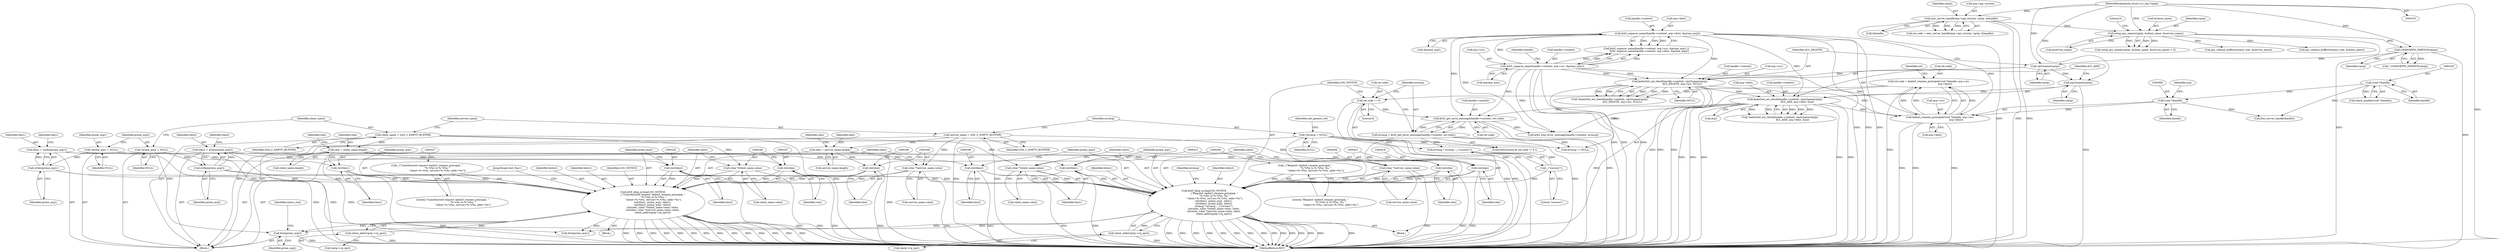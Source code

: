 digraph "0_krb5_83ed75feba32e46f736fcce0d96a0445f29b96c2_18@API" {
"1000442" [label="(Call,free(prime_arg2))"];
"1000322" [label="(Call,krb5_klog_syslog(LOG_NOTICE,\n                         _(\"Unauthorized request: kadm5_rename_principal, \"\n                           \"%.*s%s to %.*s%s, \"\n                           \"client=%.*s%s, service=%.*s%s, addr=%s\"),\n                         (int)tlen1, prime_arg1, tdots1,\n                         (int)tlen2, prime_arg2, tdots2,\n                         (int)clen, (char *)client_name.value, cdots,\n                         (int)slen, (char *)service_name.value, sdots,\n                         client_addr(rqstp->rq_xprt)))"];
"1000324" [label="(Call,_(\"Unauthorized request: kadm5_rename_principal, \"\n                           \"%.*s%s to %.*s%s, \"\n                           \"client=%.*s%s, service=%.*s%s, addr=%s\"))"];
"1000326" [label="(Call,(int)tlen1)"];
"1000209" [label="(Call,tlen1 = strlen(prime_arg1))"];
"1000211" [label="(Call,strlen(prime_arg1))"];
"1000109" [label="(Call,*prime_arg1 = NULL)"];
"1000331" [label="(Call,(int)tlen2)"];
"1000218" [label="(Call,tlen2 = strlen(prime_arg2))"];
"1000220" [label="(Call,strlen(prime_arg2))"];
"1000113" [label="(Call,*prime_arg2 = NULL)"];
"1000336" [label="(Call,(int)clen)"];
"1000227" [label="(Call,clen = client_name.length)"];
"1000117" [label="(Call,client_name = GSS_C_EMPTY_BUFFER)"];
"1000339" [label="(Call,(char *)client_name.value)"];
"1000345" [label="(Call,(int)slen)"];
"1000237" [label="(Call,slen = service_name.length)"];
"1000121" [label="(Call,service_name = GSS_C_EMPTY_BUFFER)"];
"1000348" [label="(Call,(char *)service_name.value)"];
"1000354" [label="(Call,client_addr(rqstp->rq_xprt))"];
"1000389" [label="(Call,krb5_klog_syslog(LOG_NOTICE,\n                         _(\"Request: kadm5_rename_principal, \"\n                           \"%.*s%s to %.*s%s, %s, \"\n                           \"client=%.*s%s, service=%.*s%s, addr=%s\"),\n                         (int)tlen1, prime_arg1, tdots1,\n                         (int)tlen2, prime_arg2, tdots2,\n                         errmsg ? errmsg : _(\"success\"),\n                         (int)clen, (char *)client_name.value, cdots,\n                         (int)slen, (char *)service_name.value, sdots,\n                         client_addr(rqstp->rq_xprt)))"];
"1000391" [label="(Call,_(\"Request: kadm5_rename_principal, \"\n                           \"%.*s%s to %.*s%s, %s, \"\n                           \"client=%.*s%s, service=%.*s%s, addr=%s\"))"];
"1000393" [label="(Call,(int)tlen1)"];
"1000398" [label="(Call,(int)tlen2)"];
"1000128" [label="(Call,*errmsg = NULL)"];
"1000380" [label="(Call,errmsg = krb5_get_error_message(handle->context, ret.code))"];
"1000382" [label="(Call,krb5_get_error_message(handle->context, ret.code))"];
"1000193" [label="(Call,krb5_unparse_name(handle->context, arg->dest, &prime_arg2))"];
"1000184" [label="(Call,krb5_unparse_name(handle->context, arg->src, &prime_arg1))"];
"1000278" [label="(Call,kadm5int_acl_check(handle->context, rqst2name(rqstp),\n                                ACL_ADD, arg->dest, &rp))"];
"1000259" [label="(Call,kadm5int_acl_check(handle->context, rqst2name(rqstp),\n                                ACL_DELETE, arg->src, NULL))"];
"1000263" [label="(Call,rqst2name(rqstp))"];
"1000254" [label="(Call,CHANGEPW_SERVICE(rqstp))"];
"1000168" [label="(Call,setup_gss_names(rqstp, &client_name, &service_name))"];
"1000148" [label="(Call,new_server_handle(arg->api_version, rqstp, &handle))"];
"1000105" [label="(MethodParameterIn,struct svc_req *rqstp)"];
"1000282" [label="(Call,rqst2name(rqstp))"];
"1000375" [label="(Call,ret.code != 0)"];
"1000360" [label="(Call,ret.code = kadm5_rename_principal((void *)handle, arg->src,\n                                          arg->dest))"];
"1000364" [label="(Call,kadm5_rename_principal((void *)handle, arg->src,\n                                          arg->dest))"];
"1000365" [label="(Call,(void *)handle)"];
"1000162" [label="(Call,(void *)handle)"];
"1000406" [label="(Call,_(\"success\"))"];
"1000408" [label="(Call,(int)clen)"];
"1000411" [label="(Call,(char *)client_name.value)"];
"1000417" [label="(Call,(int)slen)"];
"1000420" [label="(Call,(char *)service_name.value)"];
"1000426" [label="(Call,client_addr(rqstp->rq_xprt))"];
"1000345" [label="(Call,(int)slen)"];
"1000195" [label="(Identifier,handle)"];
"1000431" [label="(Call,errmsg != NULL)"];
"1000110" [label="(Identifier,prime_arg1)"];
"1000443" [label="(Identifier,prime_arg2)"];
"1000382" [label="(Call,krb5_get_error_message(handle->context, ret.code))"];
"1000172" [label="(Call,&service_name)"];
"1000113" [label="(Call,*prime_arg2 = NULL)"];
"1000234" [label="(Identifier,clen)"];
"1000130" [label="(Identifier,NULL)"];
"1000105" [label="(MethodParameterIn,struct svc_req *rqstp)"];
"1000162" [label="(Call,(void *)handle)"];
"1000219" [label="(Identifier,tlen2)"];
"1000122" [label="(Identifier,service_name)"];
"1000334" [label="(Identifier,prime_arg2)"];
"1000215" [label="(Identifier,tlen1)"];
"1000194" [label="(Call,handle->context)"];
"1000263" [label="(Call,rqst2name(rqstp))"];
"1000407" [label="(Literal,\"success\")"];
"1000260" [label="(Call,handle->context)"];
"1000419" [label="(Identifier,slen)"];
"1000417" [label="(Call,(int)slen)"];
"1000397" [label="(Identifier,tdots1)"];
"1000212" [label="(Identifier,prime_arg1)"];
"1000253" [label="(Call,! CHANGEPW_SERVICE(rqstp))"];
"1000188" [label="(Call,arg->src)"];
"1000355" [label="(Call,rqstp->rq_xprt)"];
"1000403" [label="(Call,errmsg ? errmsg : _(\"success\"))"];
"1000321" [label="(Block,)"];
"1000285" [label="(Call,arg->dest)"];
"1000406" [label="(Call,_(\"success\"))"];
"1000224" [label="(Identifier,tlen2)"];
"1000377" [label="(Identifier,ret)"];
"1000152" [label="(Identifier,rqstp)"];
"1000361" [label="(Call,ret.code)"];
"1000368" [label="(Call,arg->src)"];
"1000427" [label="(Call,rqstp->rq_xprt)"];
"1000367" [label="(Identifier,handle)"];
"1000446" [label="(Identifier,minor_stat)"];
"1000331" [label="(Call,(int)tlen2)"];
"1000279" [label="(Call,handle->context)"];
"1000121" [label="(Call,service_name = GSS_C_EMPTY_BUFFER)"];
"1000193" [label="(Call,krb5_unparse_name(handle->context, arg->dest, &prime_arg2))"];
"1000449" [label="(Call,gss_release_buffer(&minor_stat, &service_name))"];
"1000360" [label="(Call,ret.code = kadm5_rename_principal((void *)handle, arg->src,\n                                          arg->dest))"];
"1000148" [label="(Call,new_server_handle(arg->api_version, rqstp, &handle))"];
"1000434" [label="(Call,krb5_free_error_message(handle->context, errmsg))"];
"1000439" [label="(JumpTarget,exit_func:)"];
"1000442" [label="(Call,free(prime_arg2))"];
"1000239" [label="(Call,service_name.length)"];
"1000326" [label="(Call,(int)tlen1)"];
"1000106" [label="(Block,)"];
"1000359" [label="(Block,)"];
"1000115" [label="(Identifier,NULL)"];
"1000401" [label="(Identifier,prime_arg2)"];
"1000168" [label="(Call,setup_gss_names(rqstp, &client_name, &service_name))"];
"1000375" [label="(Call,ret.code != 0)"];
"1000220" [label="(Call,strlen(prime_arg2))"];
"1000161" [label="(Call,check_handle((void *)handle))"];
"1000111" [label="(Identifier,NULL)"];
"1000269" [label="(Identifier,NULL)"];
"1000227" [label="(Call,clen = client_name.length)"];
"1000149" [label="(Call,arg->api_version)"];
"1000338" [label="(Identifier,clen)"];
"1000374" [label="(ControlStructure,if( ret.code != 0 ))"];
"1000392" [label="(Literal,\"Request: kadm5_rename_principal, \"\n                           \"%.*s%s to %.*s%s, %s, \"\n                           \"client=%.*s%s, service=%.*s%s, addr=%s\")"];
"1000408" [label="(Call,(int)clen)"];
"1000432" [label="(Identifier,errmsg)"];
"1000350" [label="(Call,service_name.value)"];
"1000328" [label="(Identifier,tlen1)"];
"1000396" [label="(Identifier,prime_arg1)"];
"1000191" [label="(Call,&prime_arg1)"];
"1000440" [label="(Call,free(prime_arg1))"];
"1000333" [label="(Identifier,tlen2)"];
"1000278" [label="(Call,kadm5int_acl_check(handle->context, rqst2name(rqstp),\n                                ACL_ADD, arg->dest, &rp))"];
"1000383" [label="(Call,handle->context)"];
"1000153" [label="(Call,&handle)"];
"1000228" [label="(Identifier,clen)"];
"1000277" [label="(Call,!kadm5int_acl_check(handle->context, rqst2name(rqstp),\n                                ACL_ADD, arg->dest, &rp))"];
"1000411" [label="(Call,(char *)client_name.value)"];
"1000282" [label="(Call,rqst2name(rqstp))"];
"1000335" [label="(Identifier,tdots2)"];
"1000218" [label="(Call,tlen2 = strlen(prime_arg2))"];
"1000380" [label="(Call,errmsg = krb5_get_error_message(handle->context, ret.code))"];
"1000221" [label="(Identifier,prime_arg2)"];
"1000140" [label="(Identifier,xdr_generic_ret)"];
"1000365" [label="(Call,(void *)handle)"];
"1000324" [label="(Call,_(\"Unauthorized request: kadm5_rename_principal, \"\n                           \"%.*s%s to %.*s%s, \"\n                           \"client=%.*s%s, service=%.*s%s, addr=%s\"))"];
"1000164" [label="(Identifier,handle)"];
"1000266" [label="(Call,arg->src)"];
"1000371" [label="(Call,arg->dest)"];
"1000325" [label="(Literal,\"Unauthorized request: kadm5_rename_principal, \"\n                           \"%.*s%s to %.*s%s, \"\n                           \"client=%.*s%s, service=%.*s%s, addr=%s\")"];
"1000129" [label="(Identifier,errmsg)"];
"1000238" [label="(Identifier,slen)"];
"1000118" [label="(Identifier,client_name)"];
"1000420" [label="(Call,(char *)service_name.value)"];
"1000376" [label="(Call,ret.code)"];
"1000209" [label="(Call,tlen1 = strlen(prime_arg1))"];
"1000200" [label="(Call,&prime_arg2)"];
"1000353" [label="(Identifier,sdots)"];
"1000197" [label="(Call,arg->dest)"];
"1000369" [label="(Identifier,arg)"];
"1000119" [label="(Identifier,GSS_C_EMPTY_BUFFER)"];
"1000144" [label="(Call,ret.code = new_server_handle(arg->api_version, rqstp, &handle))"];
"1000184" [label="(Call,krb5_unparse_name(handle->context, arg->src, &prime_arg1))"];
"1000264" [label="(Identifier,rqstp)"];
"1000244" [label="(Identifier,slen)"];
"1000117" [label="(Call,client_name = GSS_C_EMPTY_BUFFER)"];
"1000229" [label="(Call,client_name.length)"];
"1000410" [label="(Identifier,clen)"];
"1000426" [label="(Call,client_addr(rqstp->rq_xprt))"];
"1000398" [label="(Call,(int)tlen2)"];
"1000348" [label="(Call,(char *)service_name.value)"];
"1000341" [label="(Call,client_name.value)"];
"1000339" [label="(Call,(char *)client_name.value)"];
"1000170" [label="(Call,&client_name)"];
"1000389" [label="(Call,krb5_klog_syslog(LOG_NOTICE,\n                         _(\"Request: kadm5_rename_principal, \"\n                           \"%.*s%s to %.*s%s, %s, \"\n                           \"client=%.*s%s, service=%.*s%s, addr=%s\"),\n                         (int)tlen1, prime_arg1, tdots1,\n                         (int)tlen2, prime_arg2, tdots2,\n                         errmsg ? errmsg : _(\"success\"),\n                         (int)clen, (char *)client_name.value, cdots,\n                         (int)slen, (char *)service_name.value, sdots,\n                         client_addr(rqstp->rq_xprt)))"];
"1000128" [label="(Call,*errmsg = NULL)"];
"1000416" [label="(Identifier,cdots)"];
"1000258" [label="(Call,!kadm5int_acl_check(handle->context, rqst2name(rqstp),\n                                ACL_DELETE, arg->src, NULL))"];
"1000283" [label="(Identifier,rqstp)"];
"1000379" [label="(Literal,0)"];
"1000444" [label="(Call,gss_release_buffer(&minor_stat, &client_name))"];
"1000425" [label="(Identifier,sdots)"];
"1000322" [label="(Call,krb5_klog_syslog(LOG_NOTICE,\n                         _(\"Unauthorized request: kadm5_rename_principal, \"\n                           \"%.*s%s to %.*s%s, \"\n                           \"client=%.*s%s, service=%.*s%s, addr=%s\"),\n                         (int)tlen1, prime_arg1, tdots1,\n                         (int)tlen2, prime_arg2, tdots2,\n                         (int)clen, (char *)client_name.value, cdots,\n                         (int)slen, (char *)service_name.value, sdots,\n                         client_addr(rqstp->rq_xprt)))"];
"1000381" [label="(Identifier,errmsg)"];
"1000185" [label="(Call,handle->context)"];
"1000330" [label="(Identifier,tdots1)"];
"1000354" [label="(Call,client_addr(rqstp->rq_xprt))"];
"1000413" [label="(Call,client_name.value)"];
"1000211" [label="(Call,strlen(prime_arg1))"];
"1000393" [label="(Call,(int)tlen1)"];
"1000288" [label="(Call,&rp)"];
"1000329" [label="(Identifier,prime_arg1)"];
"1000183" [label="(Call,krb5_unparse_name(handle->context, arg->src, &prime_arg1) ||\n        krb5_unparse_name(handle->context, arg->dest, &prime_arg2))"];
"1000114" [label="(Identifier,prime_arg2)"];
"1000255" [label="(Identifier,rqstp)"];
"1000336" [label="(Call,(int)clen)"];
"1000402" [label="(Identifier,tdots2)"];
"1000459" [label="(MethodReturn,RET)"];
"1000265" [label="(Identifier,ACL_DELETE)"];
"1000169" [label="(Identifier,rqstp)"];
"1000395" [label="(Identifier,tlen1)"];
"1000259" [label="(Call,kadm5int_acl_check(handle->context, rqst2name(rqstp),\n                                ACL_DELETE, arg->src, NULL))"];
"1000386" [label="(Call,ret.code)"];
"1000323" [label="(Identifier,LOG_NOTICE)"];
"1000284" [label="(Identifier,ACL_ADD)"];
"1000390" [label="(Identifier,LOG_NOTICE)"];
"1000391" [label="(Call,_(\"Request: kadm5_rename_principal, \"\n                           \"%.*s%s to %.*s%s, %s, \"\n                           \"client=%.*s%s, service=%.*s%s, addr=%s\"))"];
"1000174" [label="(Literal,0)"];
"1000454" [label="(Call,free_server_handle(handle))"];
"1000210" [label="(Identifier,tlen1)"];
"1000237" [label="(Call,slen = service_name.length)"];
"1000344" [label="(Identifier,cdots)"];
"1000109" [label="(Call,*prime_arg1 = NULL)"];
"1000347" [label="(Identifier,slen)"];
"1000123" [label="(Identifier,GSS_C_EMPTY_BUFFER)"];
"1000254" [label="(Call,CHANGEPW_SERVICE(rqstp))"];
"1000167" [label="(Call,setup_gss_names(rqstp, &client_name, &service_name) < 0)"];
"1000400" [label="(Identifier,tlen2)"];
"1000364" [label="(Call,kadm5_rename_principal((void *)handle, arg->src,\n                                          arg->dest))"];
"1000422" [label="(Call,service_name.value)"];
"1000442" -> "1000106"  [label="AST: "];
"1000442" -> "1000443"  [label="CFG: "];
"1000443" -> "1000442"  [label="AST: "];
"1000446" -> "1000442"  [label="CFG: "];
"1000442" -> "1000459"  [label="DDG: "];
"1000322" -> "1000442"  [label="DDG: "];
"1000389" -> "1000442"  [label="DDG: "];
"1000113" -> "1000442"  [label="DDG: "];
"1000322" -> "1000321"  [label="AST: "];
"1000322" -> "1000354"  [label="CFG: "];
"1000323" -> "1000322"  [label="AST: "];
"1000324" -> "1000322"  [label="AST: "];
"1000326" -> "1000322"  [label="AST: "];
"1000329" -> "1000322"  [label="AST: "];
"1000330" -> "1000322"  [label="AST: "];
"1000331" -> "1000322"  [label="AST: "];
"1000334" -> "1000322"  [label="AST: "];
"1000335" -> "1000322"  [label="AST: "];
"1000336" -> "1000322"  [label="AST: "];
"1000339" -> "1000322"  [label="AST: "];
"1000344" -> "1000322"  [label="AST: "];
"1000345" -> "1000322"  [label="AST: "];
"1000348" -> "1000322"  [label="AST: "];
"1000353" -> "1000322"  [label="AST: "];
"1000354" -> "1000322"  [label="AST: "];
"1000439" -> "1000322"  [label="CFG: "];
"1000322" -> "1000459"  [label="DDG: "];
"1000322" -> "1000459"  [label="DDG: "];
"1000322" -> "1000459"  [label="DDG: "];
"1000322" -> "1000459"  [label="DDG: "];
"1000322" -> "1000459"  [label="DDG: "];
"1000322" -> "1000459"  [label="DDG: "];
"1000322" -> "1000459"  [label="DDG: "];
"1000322" -> "1000459"  [label="DDG: "];
"1000322" -> "1000459"  [label="DDG: "];
"1000322" -> "1000459"  [label="DDG: "];
"1000322" -> "1000459"  [label="DDG: "];
"1000322" -> "1000459"  [label="DDG: "];
"1000322" -> "1000459"  [label="DDG: "];
"1000322" -> "1000459"  [label="DDG: "];
"1000324" -> "1000322"  [label="DDG: "];
"1000326" -> "1000322"  [label="DDG: "];
"1000211" -> "1000322"  [label="DDG: "];
"1000331" -> "1000322"  [label="DDG: "];
"1000220" -> "1000322"  [label="DDG: "];
"1000336" -> "1000322"  [label="DDG: "];
"1000339" -> "1000322"  [label="DDG: "];
"1000345" -> "1000322"  [label="DDG: "];
"1000348" -> "1000322"  [label="DDG: "];
"1000354" -> "1000322"  [label="DDG: "];
"1000322" -> "1000440"  [label="DDG: "];
"1000324" -> "1000325"  [label="CFG: "];
"1000325" -> "1000324"  [label="AST: "];
"1000327" -> "1000324"  [label="CFG: "];
"1000326" -> "1000328"  [label="CFG: "];
"1000327" -> "1000326"  [label="AST: "];
"1000328" -> "1000326"  [label="AST: "];
"1000329" -> "1000326"  [label="CFG: "];
"1000326" -> "1000459"  [label="DDG: "];
"1000209" -> "1000326"  [label="DDG: "];
"1000209" -> "1000106"  [label="AST: "];
"1000209" -> "1000211"  [label="CFG: "];
"1000210" -> "1000209"  [label="AST: "];
"1000211" -> "1000209"  [label="AST: "];
"1000215" -> "1000209"  [label="CFG: "];
"1000209" -> "1000459"  [label="DDG: "];
"1000211" -> "1000209"  [label="DDG: "];
"1000209" -> "1000393"  [label="DDG: "];
"1000211" -> "1000212"  [label="CFG: "];
"1000212" -> "1000211"  [label="AST: "];
"1000109" -> "1000211"  [label="DDG: "];
"1000211" -> "1000389"  [label="DDG: "];
"1000109" -> "1000106"  [label="AST: "];
"1000109" -> "1000111"  [label="CFG: "];
"1000110" -> "1000109"  [label="AST: "];
"1000111" -> "1000109"  [label="AST: "];
"1000114" -> "1000109"  [label="CFG: "];
"1000109" -> "1000440"  [label="DDG: "];
"1000331" -> "1000333"  [label="CFG: "];
"1000332" -> "1000331"  [label="AST: "];
"1000333" -> "1000331"  [label="AST: "];
"1000334" -> "1000331"  [label="CFG: "];
"1000331" -> "1000459"  [label="DDG: "];
"1000218" -> "1000331"  [label="DDG: "];
"1000218" -> "1000106"  [label="AST: "];
"1000218" -> "1000220"  [label="CFG: "];
"1000219" -> "1000218"  [label="AST: "];
"1000220" -> "1000218"  [label="AST: "];
"1000224" -> "1000218"  [label="CFG: "];
"1000218" -> "1000459"  [label="DDG: "];
"1000220" -> "1000218"  [label="DDG: "];
"1000218" -> "1000398"  [label="DDG: "];
"1000220" -> "1000221"  [label="CFG: "];
"1000221" -> "1000220"  [label="AST: "];
"1000113" -> "1000220"  [label="DDG: "];
"1000220" -> "1000389"  [label="DDG: "];
"1000113" -> "1000106"  [label="AST: "];
"1000113" -> "1000115"  [label="CFG: "];
"1000114" -> "1000113"  [label="AST: "];
"1000115" -> "1000113"  [label="AST: "];
"1000118" -> "1000113"  [label="CFG: "];
"1000336" -> "1000338"  [label="CFG: "];
"1000337" -> "1000336"  [label="AST: "];
"1000338" -> "1000336"  [label="AST: "];
"1000340" -> "1000336"  [label="CFG: "];
"1000336" -> "1000459"  [label="DDG: "];
"1000227" -> "1000336"  [label="DDG: "];
"1000227" -> "1000106"  [label="AST: "];
"1000227" -> "1000229"  [label="CFG: "];
"1000228" -> "1000227"  [label="AST: "];
"1000229" -> "1000227"  [label="AST: "];
"1000234" -> "1000227"  [label="CFG: "];
"1000227" -> "1000459"  [label="DDG: "];
"1000117" -> "1000227"  [label="DDG: "];
"1000227" -> "1000408"  [label="DDG: "];
"1000117" -> "1000106"  [label="AST: "];
"1000117" -> "1000119"  [label="CFG: "];
"1000118" -> "1000117"  [label="AST: "];
"1000119" -> "1000117"  [label="AST: "];
"1000122" -> "1000117"  [label="CFG: "];
"1000117" -> "1000459"  [label="DDG: "];
"1000117" -> "1000339"  [label="DDG: "];
"1000117" -> "1000411"  [label="DDG: "];
"1000339" -> "1000341"  [label="CFG: "];
"1000340" -> "1000339"  [label="AST: "];
"1000341" -> "1000339"  [label="AST: "];
"1000344" -> "1000339"  [label="CFG: "];
"1000339" -> "1000459"  [label="DDG: "];
"1000345" -> "1000347"  [label="CFG: "];
"1000346" -> "1000345"  [label="AST: "];
"1000347" -> "1000345"  [label="AST: "];
"1000349" -> "1000345"  [label="CFG: "];
"1000345" -> "1000459"  [label="DDG: "];
"1000237" -> "1000345"  [label="DDG: "];
"1000237" -> "1000106"  [label="AST: "];
"1000237" -> "1000239"  [label="CFG: "];
"1000238" -> "1000237"  [label="AST: "];
"1000239" -> "1000237"  [label="AST: "];
"1000244" -> "1000237"  [label="CFG: "];
"1000237" -> "1000459"  [label="DDG: "];
"1000121" -> "1000237"  [label="DDG: "];
"1000237" -> "1000417"  [label="DDG: "];
"1000121" -> "1000106"  [label="AST: "];
"1000121" -> "1000123"  [label="CFG: "];
"1000122" -> "1000121"  [label="AST: "];
"1000123" -> "1000121"  [label="AST: "];
"1000129" -> "1000121"  [label="CFG: "];
"1000121" -> "1000459"  [label="DDG: "];
"1000121" -> "1000459"  [label="DDG: "];
"1000121" -> "1000348"  [label="DDG: "];
"1000121" -> "1000420"  [label="DDG: "];
"1000348" -> "1000350"  [label="CFG: "];
"1000349" -> "1000348"  [label="AST: "];
"1000350" -> "1000348"  [label="AST: "];
"1000353" -> "1000348"  [label="CFG: "];
"1000348" -> "1000459"  [label="DDG: "];
"1000354" -> "1000355"  [label="CFG: "];
"1000355" -> "1000354"  [label="AST: "];
"1000354" -> "1000459"  [label="DDG: "];
"1000389" -> "1000359"  [label="AST: "];
"1000389" -> "1000426"  [label="CFG: "];
"1000390" -> "1000389"  [label="AST: "];
"1000391" -> "1000389"  [label="AST: "];
"1000393" -> "1000389"  [label="AST: "];
"1000396" -> "1000389"  [label="AST: "];
"1000397" -> "1000389"  [label="AST: "];
"1000398" -> "1000389"  [label="AST: "];
"1000401" -> "1000389"  [label="AST: "];
"1000402" -> "1000389"  [label="AST: "];
"1000403" -> "1000389"  [label="AST: "];
"1000408" -> "1000389"  [label="AST: "];
"1000411" -> "1000389"  [label="AST: "];
"1000416" -> "1000389"  [label="AST: "];
"1000417" -> "1000389"  [label="AST: "];
"1000420" -> "1000389"  [label="AST: "];
"1000425" -> "1000389"  [label="AST: "];
"1000426" -> "1000389"  [label="AST: "];
"1000432" -> "1000389"  [label="CFG: "];
"1000389" -> "1000459"  [label="DDG: "];
"1000389" -> "1000459"  [label="DDG: "];
"1000389" -> "1000459"  [label="DDG: "];
"1000389" -> "1000459"  [label="DDG: "];
"1000389" -> "1000459"  [label="DDG: "];
"1000389" -> "1000459"  [label="DDG: "];
"1000389" -> "1000459"  [label="DDG: "];
"1000389" -> "1000459"  [label="DDG: "];
"1000389" -> "1000459"  [label="DDG: "];
"1000389" -> "1000459"  [label="DDG: "];
"1000389" -> "1000459"  [label="DDG: "];
"1000389" -> "1000459"  [label="DDG: "];
"1000389" -> "1000459"  [label="DDG: "];
"1000389" -> "1000459"  [label="DDG: "];
"1000389" -> "1000459"  [label="DDG: "];
"1000391" -> "1000389"  [label="DDG: "];
"1000393" -> "1000389"  [label="DDG: "];
"1000398" -> "1000389"  [label="DDG: "];
"1000128" -> "1000389"  [label="DDG: "];
"1000380" -> "1000389"  [label="DDG: "];
"1000406" -> "1000389"  [label="DDG: "];
"1000408" -> "1000389"  [label="DDG: "];
"1000411" -> "1000389"  [label="DDG: "];
"1000417" -> "1000389"  [label="DDG: "];
"1000420" -> "1000389"  [label="DDG: "];
"1000426" -> "1000389"  [label="DDG: "];
"1000389" -> "1000440"  [label="DDG: "];
"1000391" -> "1000392"  [label="CFG: "];
"1000392" -> "1000391"  [label="AST: "];
"1000394" -> "1000391"  [label="CFG: "];
"1000393" -> "1000395"  [label="CFG: "];
"1000394" -> "1000393"  [label="AST: "];
"1000395" -> "1000393"  [label="AST: "];
"1000396" -> "1000393"  [label="CFG: "];
"1000393" -> "1000459"  [label="DDG: "];
"1000398" -> "1000400"  [label="CFG: "];
"1000399" -> "1000398"  [label="AST: "];
"1000400" -> "1000398"  [label="AST: "];
"1000401" -> "1000398"  [label="CFG: "];
"1000398" -> "1000459"  [label="DDG: "];
"1000128" -> "1000106"  [label="AST: "];
"1000128" -> "1000130"  [label="CFG: "];
"1000129" -> "1000128"  [label="AST: "];
"1000130" -> "1000128"  [label="AST: "];
"1000140" -> "1000128"  [label="CFG: "];
"1000128" -> "1000459"  [label="DDG: "];
"1000128" -> "1000459"  [label="DDG: "];
"1000128" -> "1000403"  [label="DDG: "];
"1000128" -> "1000431"  [label="DDG: "];
"1000380" -> "1000374"  [label="AST: "];
"1000380" -> "1000382"  [label="CFG: "];
"1000381" -> "1000380"  [label="AST: "];
"1000382" -> "1000380"  [label="AST: "];
"1000390" -> "1000380"  [label="CFG: "];
"1000380" -> "1000459"  [label="DDG: "];
"1000382" -> "1000380"  [label="DDG: "];
"1000382" -> "1000380"  [label="DDG: "];
"1000380" -> "1000403"  [label="DDG: "];
"1000380" -> "1000431"  [label="DDG: "];
"1000382" -> "1000386"  [label="CFG: "];
"1000383" -> "1000382"  [label="AST: "];
"1000386" -> "1000382"  [label="AST: "];
"1000382" -> "1000459"  [label="DDG: "];
"1000382" -> "1000459"  [label="DDG: "];
"1000193" -> "1000382"  [label="DDG: "];
"1000184" -> "1000382"  [label="DDG: "];
"1000278" -> "1000382"  [label="DDG: "];
"1000375" -> "1000382"  [label="DDG: "];
"1000382" -> "1000434"  [label="DDG: "];
"1000193" -> "1000183"  [label="AST: "];
"1000193" -> "1000200"  [label="CFG: "];
"1000194" -> "1000193"  [label="AST: "];
"1000197" -> "1000193"  [label="AST: "];
"1000200" -> "1000193"  [label="AST: "];
"1000183" -> "1000193"  [label="CFG: "];
"1000193" -> "1000459"  [label="DDG: "];
"1000193" -> "1000459"  [label="DDG: "];
"1000193" -> "1000459"  [label="DDG: "];
"1000193" -> "1000183"  [label="DDG: "];
"1000193" -> "1000183"  [label="DDG: "];
"1000193" -> "1000183"  [label="DDG: "];
"1000184" -> "1000193"  [label="DDG: "];
"1000193" -> "1000259"  [label="DDG: "];
"1000193" -> "1000278"  [label="DDG: "];
"1000193" -> "1000364"  [label="DDG: "];
"1000193" -> "1000434"  [label="DDG: "];
"1000184" -> "1000183"  [label="AST: "];
"1000184" -> "1000191"  [label="CFG: "];
"1000185" -> "1000184"  [label="AST: "];
"1000188" -> "1000184"  [label="AST: "];
"1000191" -> "1000184"  [label="AST: "];
"1000195" -> "1000184"  [label="CFG: "];
"1000183" -> "1000184"  [label="CFG: "];
"1000184" -> "1000459"  [label="DDG: "];
"1000184" -> "1000459"  [label="DDG: "];
"1000184" -> "1000459"  [label="DDG: "];
"1000184" -> "1000183"  [label="DDG: "];
"1000184" -> "1000183"  [label="DDG: "];
"1000184" -> "1000183"  [label="DDG: "];
"1000184" -> "1000259"  [label="DDG: "];
"1000184" -> "1000259"  [label="DDG: "];
"1000184" -> "1000364"  [label="DDG: "];
"1000184" -> "1000434"  [label="DDG: "];
"1000278" -> "1000277"  [label="AST: "];
"1000278" -> "1000288"  [label="CFG: "];
"1000279" -> "1000278"  [label="AST: "];
"1000282" -> "1000278"  [label="AST: "];
"1000284" -> "1000278"  [label="AST: "];
"1000285" -> "1000278"  [label="AST: "];
"1000288" -> "1000278"  [label="AST: "];
"1000277" -> "1000278"  [label="CFG: "];
"1000278" -> "1000459"  [label="DDG: "];
"1000278" -> "1000459"  [label="DDG: "];
"1000278" -> "1000459"  [label="DDG: "];
"1000278" -> "1000459"  [label="DDG: "];
"1000278" -> "1000459"  [label="DDG: "];
"1000278" -> "1000277"  [label="DDG: "];
"1000278" -> "1000277"  [label="DDG: "];
"1000278" -> "1000277"  [label="DDG: "];
"1000278" -> "1000277"  [label="DDG: "];
"1000278" -> "1000277"  [label="DDG: "];
"1000259" -> "1000278"  [label="DDG: "];
"1000282" -> "1000278"  [label="DDG: "];
"1000278" -> "1000364"  [label="DDG: "];
"1000278" -> "1000434"  [label="DDG: "];
"1000259" -> "1000258"  [label="AST: "];
"1000259" -> "1000269"  [label="CFG: "];
"1000260" -> "1000259"  [label="AST: "];
"1000263" -> "1000259"  [label="AST: "];
"1000265" -> "1000259"  [label="AST: "];
"1000266" -> "1000259"  [label="AST: "];
"1000269" -> "1000259"  [label="AST: "];
"1000258" -> "1000259"  [label="CFG: "];
"1000259" -> "1000459"  [label="DDG: "];
"1000259" -> "1000459"  [label="DDG: "];
"1000259" -> "1000459"  [label="DDG: "];
"1000259" -> "1000258"  [label="DDG: "];
"1000259" -> "1000258"  [label="DDG: "];
"1000259" -> "1000258"  [label="DDG: "];
"1000259" -> "1000258"  [label="DDG: "];
"1000259" -> "1000258"  [label="DDG: "];
"1000263" -> "1000259"  [label="DDG: "];
"1000259" -> "1000364"  [label="DDG: "];
"1000259" -> "1000431"  [label="DDG: "];
"1000263" -> "1000264"  [label="CFG: "];
"1000264" -> "1000263"  [label="AST: "];
"1000265" -> "1000263"  [label="CFG: "];
"1000254" -> "1000263"  [label="DDG: "];
"1000105" -> "1000263"  [label="DDG: "];
"1000263" -> "1000282"  [label="DDG: "];
"1000254" -> "1000253"  [label="AST: "];
"1000254" -> "1000255"  [label="CFG: "];
"1000255" -> "1000254"  [label="AST: "];
"1000253" -> "1000254"  [label="CFG: "];
"1000254" -> "1000459"  [label="DDG: "];
"1000254" -> "1000253"  [label="DDG: "];
"1000168" -> "1000254"  [label="DDG: "];
"1000105" -> "1000254"  [label="DDG: "];
"1000168" -> "1000167"  [label="AST: "];
"1000168" -> "1000172"  [label="CFG: "];
"1000169" -> "1000168"  [label="AST: "];
"1000170" -> "1000168"  [label="AST: "];
"1000172" -> "1000168"  [label="AST: "];
"1000174" -> "1000168"  [label="CFG: "];
"1000168" -> "1000459"  [label="DDG: "];
"1000168" -> "1000167"  [label="DDG: "];
"1000168" -> "1000167"  [label="DDG: "];
"1000168" -> "1000167"  [label="DDG: "];
"1000148" -> "1000168"  [label="DDG: "];
"1000105" -> "1000168"  [label="DDG: "];
"1000168" -> "1000444"  [label="DDG: "];
"1000168" -> "1000449"  [label="DDG: "];
"1000148" -> "1000144"  [label="AST: "];
"1000148" -> "1000153"  [label="CFG: "];
"1000149" -> "1000148"  [label="AST: "];
"1000152" -> "1000148"  [label="AST: "];
"1000153" -> "1000148"  [label="AST: "];
"1000144" -> "1000148"  [label="CFG: "];
"1000148" -> "1000459"  [label="DDG: "];
"1000148" -> "1000459"  [label="DDG: "];
"1000148" -> "1000459"  [label="DDG: "];
"1000148" -> "1000144"  [label="DDG: "];
"1000148" -> "1000144"  [label="DDG: "];
"1000148" -> "1000144"  [label="DDG: "];
"1000105" -> "1000148"  [label="DDG: "];
"1000105" -> "1000103"  [label="AST: "];
"1000105" -> "1000459"  [label="DDG: "];
"1000105" -> "1000282"  [label="DDG: "];
"1000282" -> "1000283"  [label="CFG: "];
"1000283" -> "1000282"  [label="AST: "];
"1000284" -> "1000282"  [label="CFG: "];
"1000282" -> "1000459"  [label="DDG: "];
"1000375" -> "1000374"  [label="AST: "];
"1000375" -> "1000379"  [label="CFG: "];
"1000376" -> "1000375"  [label="AST: "];
"1000379" -> "1000375"  [label="AST: "];
"1000381" -> "1000375"  [label="CFG: "];
"1000390" -> "1000375"  [label="CFG: "];
"1000375" -> "1000459"  [label="DDG: "];
"1000375" -> "1000459"  [label="DDG: "];
"1000360" -> "1000375"  [label="DDG: "];
"1000360" -> "1000359"  [label="AST: "];
"1000360" -> "1000364"  [label="CFG: "];
"1000361" -> "1000360"  [label="AST: "];
"1000364" -> "1000360"  [label="AST: "];
"1000377" -> "1000360"  [label="CFG: "];
"1000360" -> "1000459"  [label="DDG: "];
"1000364" -> "1000360"  [label="DDG: "];
"1000364" -> "1000360"  [label="DDG: "];
"1000364" -> "1000360"  [label="DDG: "];
"1000364" -> "1000371"  [label="CFG: "];
"1000365" -> "1000364"  [label="AST: "];
"1000368" -> "1000364"  [label="AST: "];
"1000371" -> "1000364"  [label="AST: "];
"1000364" -> "1000459"  [label="DDG: "];
"1000364" -> "1000459"  [label="DDG: "];
"1000364" -> "1000459"  [label="DDG: "];
"1000365" -> "1000364"  [label="DDG: "];
"1000365" -> "1000367"  [label="CFG: "];
"1000366" -> "1000365"  [label="AST: "];
"1000367" -> "1000365"  [label="AST: "];
"1000369" -> "1000365"  [label="CFG: "];
"1000162" -> "1000365"  [label="DDG: "];
"1000365" -> "1000454"  [label="DDG: "];
"1000162" -> "1000161"  [label="AST: "];
"1000162" -> "1000164"  [label="CFG: "];
"1000163" -> "1000162"  [label="AST: "];
"1000164" -> "1000162"  [label="AST: "];
"1000161" -> "1000162"  [label="CFG: "];
"1000162" -> "1000161"  [label="DDG: "];
"1000162" -> "1000454"  [label="DDG: "];
"1000406" -> "1000403"  [label="AST: "];
"1000406" -> "1000407"  [label="CFG: "];
"1000407" -> "1000406"  [label="AST: "];
"1000403" -> "1000406"  [label="CFG: "];
"1000406" -> "1000403"  [label="DDG: "];
"1000408" -> "1000410"  [label="CFG: "];
"1000409" -> "1000408"  [label="AST: "];
"1000410" -> "1000408"  [label="AST: "];
"1000412" -> "1000408"  [label="CFG: "];
"1000408" -> "1000459"  [label="DDG: "];
"1000411" -> "1000413"  [label="CFG: "];
"1000412" -> "1000411"  [label="AST: "];
"1000413" -> "1000411"  [label="AST: "];
"1000416" -> "1000411"  [label="CFG: "];
"1000411" -> "1000459"  [label="DDG: "];
"1000417" -> "1000419"  [label="CFG: "];
"1000418" -> "1000417"  [label="AST: "];
"1000419" -> "1000417"  [label="AST: "];
"1000421" -> "1000417"  [label="CFG: "];
"1000417" -> "1000459"  [label="DDG: "];
"1000420" -> "1000422"  [label="CFG: "];
"1000421" -> "1000420"  [label="AST: "];
"1000422" -> "1000420"  [label="AST: "];
"1000425" -> "1000420"  [label="CFG: "];
"1000420" -> "1000459"  [label="DDG: "];
"1000426" -> "1000427"  [label="CFG: "];
"1000427" -> "1000426"  [label="AST: "];
"1000426" -> "1000459"  [label="DDG: "];
}
